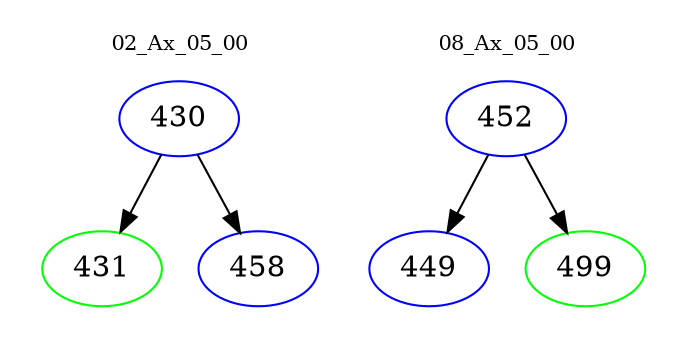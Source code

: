 digraph{
subgraph cluster_0 {
color = white
label = "02_Ax_05_00";
fontsize=10;
T0_430 [label="430", color="blue"]
T0_430 -> T0_431 [color="black"]
T0_431 [label="431", color="green"]
T0_430 -> T0_458 [color="black"]
T0_458 [label="458", color="blue"]
}
subgraph cluster_1 {
color = white
label = "08_Ax_05_00";
fontsize=10;
T1_452 [label="452", color="blue"]
T1_452 -> T1_449 [color="black"]
T1_449 [label="449", color="blue"]
T1_452 -> T1_499 [color="black"]
T1_499 [label="499", color="green"]
}
}
